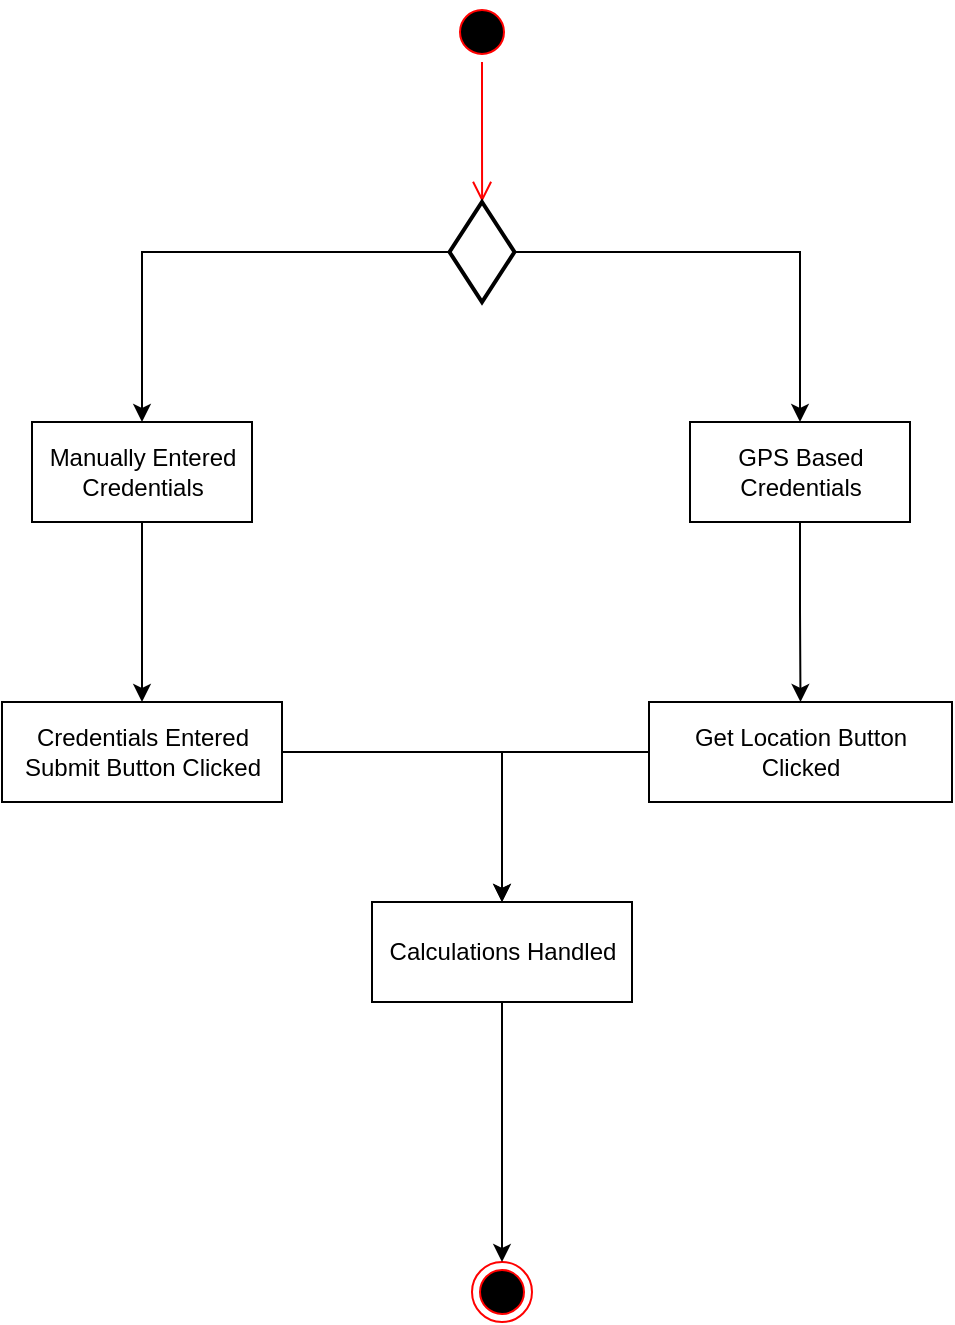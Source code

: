 <mxfile version="14.6.12" type="device" pages="5"><diagram id="djkGK-pWgIqijfR1ED6T" name="Activity_diagram"><mxGraphModel dx="871" dy="880" grid="1" gridSize="10" guides="1" tooltips="1" connect="1" arrows="1" fold="1" page="1" pageScale="1" pageWidth="827" pageHeight="1169" math="0" shadow="0"><root><mxCell id="0"/><mxCell id="1" parent="0"/><mxCell id="gxNdZGX0LpqT6-fc4W-2-1" value="" style="ellipse;html=1;shape=endState;fillColor=#000000;strokeColor=#ff0000;" vertex="1" parent="1"><mxGeometry x="250" y="720" width="30" height="30" as="geometry"/></mxCell><mxCell id="gxNdZGX0LpqT6-fc4W-2-2" value="" style="ellipse;html=1;shape=startState;fillColor=#000000;strokeColor=#ff0000;" vertex="1" parent="1"><mxGeometry x="240" y="90" width="30" height="30" as="geometry"/></mxCell><mxCell id="gxNdZGX0LpqT6-fc4W-2-3" value="" style="edgeStyle=orthogonalEdgeStyle;html=1;verticalAlign=bottom;endArrow=open;endSize=8;strokeColor=#ff0000;" edge="1" source="gxNdZGX0LpqT6-fc4W-2-2" parent="1" target="gxNdZGX0LpqT6-fc4W-2-8"><mxGeometry relative="1" as="geometry"><mxPoint x="255" y="180" as="targetPoint"/></mxGeometry></mxCell><mxCell id="gxNdZGX0LpqT6-fc4W-2-11" style="edgeStyle=orthogonalEdgeStyle;rounded=0;orthogonalLoop=1;jettySize=auto;html=1;" edge="1" parent="1" source="gxNdZGX0LpqT6-fc4W-2-8" target="gxNdZGX0LpqT6-fc4W-2-9"><mxGeometry relative="1" as="geometry"/></mxCell><mxCell id="gxNdZGX0LpqT6-fc4W-2-13" style="edgeStyle=orthogonalEdgeStyle;rounded=0;orthogonalLoop=1;jettySize=auto;html=1;entryX=0.5;entryY=0;entryDx=0;entryDy=0;" edge="1" parent="1" source="gxNdZGX0LpqT6-fc4W-2-8" target="gxNdZGX0LpqT6-fc4W-2-12"><mxGeometry relative="1" as="geometry"/></mxCell><mxCell id="gxNdZGX0LpqT6-fc4W-2-8" value="" style="strokeWidth=2;html=1;shape=mxgraph.flowchart.decision;whiteSpace=wrap;" vertex="1" parent="1"><mxGeometry x="238.75" y="190" width="32.5" height="50" as="geometry"/></mxCell><mxCell id="gxNdZGX0LpqT6-fc4W-2-18" style="edgeStyle=orthogonalEdgeStyle;rounded=0;orthogonalLoop=1;jettySize=auto;html=1;" edge="1" parent="1" source="gxNdZGX0LpqT6-fc4W-2-9" target="gxNdZGX0LpqT6-fc4W-2-17"><mxGeometry relative="1" as="geometry"/></mxCell><mxCell id="gxNdZGX0LpqT6-fc4W-2-9" value="GPS Based &lt;br&gt;Credentials" style="html=1;" vertex="1" parent="1"><mxGeometry x="359" y="300" width="110" height="50" as="geometry"/></mxCell><mxCell id="gxNdZGX0LpqT6-fc4W-2-16" style="edgeStyle=orthogonalEdgeStyle;rounded=0;orthogonalLoop=1;jettySize=auto;html=1;" edge="1" parent="1" source="gxNdZGX0LpqT6-fc4W-2-12" target="gxNdZGX0LpqT6-fc4W-2-15"><mxGeometry relative="1" as="geometry"/></mxCell><mxCell id="gxNdZGX0LpqT6-fc4W-2-12" value="Manually Entered &lt;br&gt;Credentials" style="html=1;" vertex="1" parent="1"><mxGeometry x="30" y="300" width="110" height="50" as="geometry"/></mxCell><mxCell id="gxNdZGX0LpqT6-fc4W-2-21" style="edgeStyle=orthogonalEdgeStyle;rounded=0;orthogonalLoop=1;jettySize=auto;html=1;entryX=0.5;entryY=0;entryDx=0;entryDy=0;" edge="1" parent="1" source="gxNdZGX0LpqT6-fc4W-2-15" target="gxNdZGX0LpqT6-fc4W-2-19"><mxGeometry relative="1" as="geometry"/></mxCell><mxCell id="gxNdZGX0LpqT6-fc4W-2-15" value="Credentials Entered&lt;br&gt;Submit Button Clicked" style="html=1;" vertex="1" parent="1"><mxGeometry x="15" y="440" width="140" height="50" as="geometry"/></mxCell><mxCell id="gxNdZGX0LpqT6-fc4W-2-20" style="edgeStyle=orthogonalEdgeStyle;rounded=0;orthogonalLoop=1;jettySize=auto;html=1;" edge="1" parent="1" source="gxNdZGX0LpqT6-fc4W-2-17" target="gxNdZGX0LpqT6-fc4W-2-19"><mxGeometry relative="1" as="geometry"/></mxCell><mxCell id="gxNdZGX0LpqT6-fc4W-2-17" value="Get Location Button &lt;br&gt;Clicked" style="html=1;" vertex="1" parent="1"><mxGeometry x="338.5" y="440" width="151.5" height="50" as="geometry"/></mxCell><mxCell id="gxNdZGX0LpqT6-fc4W-2-22" style="edgeStyle=orthogonalEdgeStyle;rounded=0;orthogonalLoop=1;jettySize=auto;html=1;" edge="1" parent="1" source="gxNdZGX0LpqT6-fc4W-2-19" target="gxNdZGX0LpqT6-fc4W-2-1"><mxGeometry relative="1" as="geometry"><Array as="points"><mxPoint x="265" y="680"/><mxPoint x="265" y="680"/></Array></mxGeometry></mxCell><mxCell id="gxNdZGX0LpqT6-fc4W-2-19" value="Calculations Handled" style="html=1;" vertex="1" parent="1"><mxGeometry x="200" y="540" width="130" height="50" as="geometry"/></mxCell></root></mxGraphModel></diagram><diagram id="Wkw4j2s3JImAj85uzxln" name="State Diagram"><mxGraphModel dx="721" dy="880" grid="1" gridSize="10" guides="1" tooltips="1" connect="1" arrows="1" fold="1" page="1" pageScale="1" pageWidth="827" pageHeight="1169" math="0" shadow="0"><root><mxCell id="2Fs5OPIlYcRDl5XK-lvq-0"/><mxCell id="2Fs5OPIlYcRDl5XK-lvq-1" parent="2Fs5OPIlYcRDl5XK-lvq-0"/><mxCell id="UVUYpsp3v-cg7GD_kfnt-0" value="" style="ellipse;html=1;shape=endState;fillColor=#000000;strokeColor=#ff0000;" vertex="1" parent="2Fs5OPIlYcRDl5XK-lvq-1"><mxGeometry x="500" y="680" width="30" height="30" as="geometry"/></mxCell><mxCell id="UVUYpsp3v-cg7GD_kfnt-1" value="" style="ellipse;html=1;shape=startState;fillColor=#000000;strokeColor=#ff0000;" vertex="1" parent="2Fs5OPIlYcRDl5XK-lvq-1"><mxGeometry x="500" y="50" width="30" height="30" as="geometry"/></mxCell><mxCell id="UVUYpsp3v-cg7GD_kfnt-2" value="" style="edgeStyle=orthogonalEdgeStyle;html=1;verticalAlign=bottom;endArrow=open;endSize=8;strokeColor=#ff0000;" edge="1" source="UVUYpsp3v-cg7GD_kfnt-1" parent="2Fs5OPIlYcRDl5XK-lvq-1" target="UVUYpsp3v-cg7GD_kfnt-5"><mxGeometry relative="1" as="geometry"><mxPoint x="515" y="140" as="targetPoint"/></mxGeometry></mxCell><mxCell id="UVUYpsp3v-cg7GD_kfnt-8" value="" style="edgeStyle=orthogonalEdgeStyle;rounded=0;orthogonalLoop=1;jettySize=auto;html=1;" edge="1" parent="2Fs5OPIlYcRDl5XK-lvq-1" source="UVUYpsp3v-cg7GD_kfnt-5" target="UVUYpsp3v-cg7GD_kfnt-7"><mxGeometry relative="1" as="geometry"/></mxCell><mxCell id="UVUYpsp3v-cg7GD_kfnt-5" value="Credential Input &lt;br&gt;Method&amp;nbsp; Chosen" style="html=1;" vertex="1" parent="2Fs5OPIlYcRDl5XK-lvq-1"><mxGeometry x="435" y="150" width="160" height="80" as="geometry"/></mxCell><mxCell id="UVUYpsp3v-cg7GD_kfnt-6" value="Program Started" style="text;align=center;fontStyle=1;verticalAlign=middle;spacingLeft=3;spacingRight=3;strokeColor=none;rotatable=0;points=[[0,0.5],[1,0.5]];portConstraint=eastwest;" vertex="1" parent="2Fs5OPIlYcRDl5XK-lvq-1"><mxGeometry x="530" y="100" width="80" height="26" as="geometry"/></mxCell><mxCell id="UVUYpsp3v-cg7GD_kfnt-10" value="" style="edgeStyle=orthogonalEdgeStyle;rounded=0;orthogonalLoop=1;jettySize=auto;html=1;" edge="1" parent="2Fs5OPIlYcRDl5XK-lvq-1" source="UVUYpsp3v-cg7GD_kfnt-7" target="UVUYpsp3v-cg7GD_kfnt-9"><mxGeometry relative="1" as="geometry"/></mxCell><mxCell id="UVUYpsp3v-cg7GD_kfnt-7" value="Waiting for User Attraction" style="whiteSpace=wrap;html=1;" vertex="1" parent="2Fs5OPIlYcRDl5XK-lvq-1"><mxGeometry x="455" y="300" width="120" height="60" as="geometry"/></mxCell><mxCell id="UVUYpsp3v-cg7GD_kfnt-13" style="edgeStyle=orthogonalEdgeStyle;rounded=0;orthogonalLoop=1;jettySize=auto;html=1;entryX=0.5;entryY=0;entryDx=0;entryDy=0;" edge="1" parent="2Fs5OPIlYcRDl5XK-lvq-1" source="UVUYpsp3v-cg7GD_kfnt-9" target="UVUYpsp3v-cg7GD_kfnt-0"><mxGeometry relative="1" as="geometry"/></mxCell><mxCell id="UVUYpsp3v-cg7GD_kfnt-9" value="Moon Calculation Started" style="whiteSpace=wrap;html=1;" vertex="1" parent="2Fs5OPIlYcRDl5XK-lvq-1"><mxGeometry x="455" y="480" width="120" height="60" as="geometry"/></mxCell><mxCell id="UVUYpsp3v-cg7GD_kfnt-12" value="Credentials taken" style="text;align=center;fontStyle=1;verticalAlign=middle;spacingLeft=3;spacingRight=3;strokeColor=none;rotatable=0;points=[[0,0.5],[1,0.5]];portConstraint=eastwest;" vertex="1" parent="2Fs5OPIlYcRDl5XK-lvq-1"><mxGeometry x="530" y="400" width="80" height="26" as="geometry"/></mxCell><mxCell id="UVUYpsp3v-cg7GD_kfnt-14" value="Calculations handled" style="text;align=center;fontStyle=1;verticalAlign=middle;spacingLeft=3;spacingRight=3;strokeColor=none;rotatable=0;points=[[0,0.5],[1,0.5]];portConstraint=eastwest;" vertex="1" parent="2Fs5OPIlYcRDl5XK-lvq-1"><mxGeometry x="530" y="600" width="80" height="26" as="geometry"/></mxCell></root></mxGraphModel></diagram><diagram id="k4EUIK9y_jJLLUk1IysK" name="Use-case"><mxGraphModel dx="1131" dy="880" grid="1" gridSize="10" guides="1" tooltips="1" connect="1" arrows="1" fold="1" page="1" pageScale="1" pageWidth="827" pageHeight="1169" math="0" shadow="0"><root><mxCell id="GqmOluPXlXnd-igCv_HV-0"/><mxCell id="GqmOluPXlXnd-igCv_HV-1" parent="GqmOluPXlXnd-igCv_HV-0"/><mxCell id="6xOT9ZrDIRo0S-PscAPD-0" value="" style="rounded=0;whiteSpace=wrap;html=1;" vertex="1" parent="GqmOluPXlXnd-igCv_HV-1"><mxGeometry x="190" y="40" width="660" height="500" as="geometry"/></mxCell><mxCell id="6xOT9ZrDIRo0S-PscAPD-15" style="edgeStyle=orthogonalEdgeStyle;rounded=0;orthogonalLoop=1;jettySize=auto;html=1;" edge="1" parent="GqmOluPXlXnd-igCv_HV-1" source="6xOT9ZrDIRo0S-PscAPD-3" target="6xOT9ZrDIRo0S-PscAPD-8"><mxGeometry relative="1" as="geometry"/></mxCell><mxCell id="6xOT9ZrDIRo0S-PscAPD-16" style="edgeStyle=orthogonalEdgeStyle;rounded=0;orthogonalLoop=1;jettySize=auto;html=1;entryX=0;entryY=0.5;entryDx=0;entryDy=0;" edge="1" parent="GqmOluPXlXnd-igCv_HV-1" source="6xOT9ZrDIRo0S-PscAPD-3" target="6xOT9ZrDIRo0S-PscAPD-9"><mxGeometry relative="1" as="geometry"><Array as="points"><mxPoint x="120" y="290"/><mxPoint x="200" y="290"/></Array></mxGeometry></mxCell><mxCell id="6xOT9ZrDIRo0S-PscAPD-3" value="User&lt;br&gt;" style="shape=umlActor;verticalLabelPosition=bottom;verticalAlign=top;html=1;outlineConnect=0;" vertex="1" parent="GqmOluPXlXnd-igCv_HV-1"><mxGeometry x="70" y="160" width="50" height="90" as="geometry"/></mxCell><mxCell id="6xOT9ZrDIRo0S-PscAPD-8" value="GPS input type&lt;span style=&quot;color: rgba(0 , 0 , 0 , 0) ; font-family: monospace ; font-size: 0px&quot;&gt;%3CmxGraphModel%3E%3Croot%3E%3CmxCell%20id%3D%220%22%2F%3E%3CmxCell%20id%3D%221%22%20parent%3D%220%22%2F%3E%3CmxCell%20id%3D%222%22%20value%3D%22Actor%22%20style%3D%22shape%3DumlActor%3BverticalLabelPosition%3Dbottom%3BverticalAlign%3Dtop%3Bhtml%3D1%3BoutlineConnect%3D0%3B%22%20vertex%3D%221%22%20parent%3D%221%22%3E%3CmxGeometry%20x%3D%2260%22%20y%3D%22130%22%20width%3D%2250%22%20height%3D%2290%22%20as%3D%22geometry%22%2F%3E%3C%2FmxCell%3E%3C%2Froot%3E%3C%2FmxGraphModel%3E&lt;/span&gt;" style="ellipse;whiteSpace=wrap;html=1;" vertex="1" parent="GqmOluPXlXnd-igCv_HV-1"><mxGeometry x="210" y="165" width="120" height="80" as="geometry"/></mxCell><mxCell id="6xOT9ZrDIRo0S-PscAPD-9" value="Manual Input Type" style="ellipse;whiteSpace=wrap;html=1;" vertex="1" parent="GqmOluPXlXnd-igCv_HV-1"><mxGeometry x="210" y="285" width="120" height="80" as="geometry"/></mxCell><mxCell id="6xOT9ZrDIRo0S-PscAPD-10" value="Moon Calculations" style="ellipse;whiteSpace=wrap;html=1;" vertex="1" parent="GqmOluPXlXnd-igCv_HV-1"><mxGeometry x="600" y="420" width="120" height="80" as="geometry"/></mxCell><mxCell id="6xOT9ZrDIRo0S-PscAPD-11" value="Location based calculations" style="ellipse;whiteSpace=wrap;html=1;" vertex="1" parent="GqmOluPXlXnd-igCv_HV-1"><mxGeometry x="590" y="80" width="120" height="80" as="geometry"/></mxCell><mxCell id="6xOT9ZrDIRo0S-PscAPD-17" value="" style="endArrow=open;endSize=12;dashed=1;html=1;" edge="1" parent="GqmOluPXlXnd-igCv_HV-1" source="6xOT9ZrDIRo0S-PscAPD-10" target="6xOT9ZrDIRo0S-PscAPD-9"><mxGeometry width="160" relative="1" as="geometry"><mxPoint x="320" y="530" as="sourcePoint"/><mxPoint x="480" y="530" as="targetPoint"/></mxGeometry></mxCell><mxCell id="6xOT9ZrDIRo0S-PscAPD-19" value="&amp;lt;&amp;lt;extend&amp;gt;&amp;gt;" style="text;html=1;strokeColor=none;fillColor=none;align=center;verticalAlign=middle;whiteSpace=wrap;rounded=0;rotation=0;" vertex="1" parent="GqmOluPXlXnd-igCv_HV-1"><mxGeometry x="420" y="400" width="40" height="20" as="geometry"/></mxCell><mxCell id="6xOT9ZrDIRo0S-PscAPD-20" value="" style="endArrow=open;endSize=12;dashed=1;html=1;startArrow=none;" edge="1" parent="GqmOluPXlXnd-igCv_HV-1" source="6xOT9ZrDIRo0S-PscAPD-21"><mxGeometry width="160" relative="1" as="geometry"><mxPoint x="452.732" y="220.809" as="sourcePoint"/><mxPoint x="330.005" y="202.766" as="targetPoint"/></mxGeometry></mxCell><mxCell id="6xOT9ZrDIRo0S-PscAPD-21" value="&amp;lt;&amp;lt;extend&amp;gt;&amp;gt;" style="text;html=1;strokeColor=none;fillColor=none;align=center;verticalAlign=middle;whiteSpace=wrap;rounded=0;rotation=0;" vertex="1" parent="GqmOluPXlXnd-igCv_HV-1"><mxGeometry x="445.93" y="150" width="40" height="20" as="geometry"/></mxCell><mxCell id="qRq-SPmYAJ2GegiLCwBP-1" value="" style="endArrow=none;endSize=12;dashed=1;html=1;" edge="1" parent="GqmOluPXlXnd-igCv_HV-1" source="6xOT9ZrDIRo0S-PscAPD-11" target="6xOT9ZrDIRo0S-PscAPD-21"><mxGeometry width="160" relative="1" as="geometry"><mxPoint x="480.668" y="132.768" as="sourcePoint"/><mxPoint x="330.005" y="202.766" as="targetPoint"/></mxGeometry></mxCell><mxCell id="qRq-SPmYAJ2GegiLCwBP-5" value="North Pole Based Calculations" style="ellipse;whiteSpace=wrap;html=1;" vertex="1" parent="GqmOluPXlXnd-igCv_HV-1"><mxGeometry x="640" y="220" width="120" height="80" as="geometry"/></mxCell><mxCell id="qRq-SPmYAJ2GegiLCwBP-9" value="" style="endArrow=open;endSize=12;dashed=1;html=1;" edge="1" parent="GqmOluPXlXnd-igCv_HV-1" source="qRq-SPmYAJ2GegiLCwBP-5" target="6xOT9ZrDIRo0S-PscAPD-8"><mxGeometry width="160" relative="1" as="geometry"><mxPoint x="619.999" y="211.249" as="sourcePoint"/><mxPoint x="509.942" y="213.77" as="targetPoint"/></mxGeometry></mxCell><mxCell id="qRq-SPmYAJ2GegiLCwBP-10" value="&amp;lt;&amp;lt;extend&amp;gt;&amp;gt;" style="text;html=1;strokeColor=none;fillColor=none;align=center;verticalAlign=middle;whiteSpace=wrap;rounded=0;rotation=0;" vertex="1" parent="GqmOluPXlXnd-igCv_HV-1"><mxGeometry x="510" y="220" width="40" height="20" as="geometry"/></mxCell><mxCell id="qRq-SPmYAJ2GegiLCwBP-11" value="" style="endArrow=open;endSize=12;dashed=1;html=1;" edge="1" parent="GqmOluPXlXnd-igCv_HV-1" source="qRq-SPmYAJ2GegiLCwBP-5" target="6xOT9ZrDIRo0S-PscAPD-9"><mxGeometry width="160" relative="1" as="geometry"><mxPoint x="629.999" y="221.249" as="sourcePoint"/><mxPoint x="339.981" y="216.01" as="targetPoint"/></mxGeometry></mxCell><mxCell id="qRq-SPmYAJ2GegiLCwBP-12" value="&amp;lt;&amp;lt;extend&amp;gt;&amp;gt;" style="text;html=1;strokeColor=none;fillColor=none;align=center;verticalAlign=middle;whiteSpace=wrap;rounded=0;rotation=0;" vertex="1" parent="GqmOluPXlXnd-igCv_HV-1"><mxGeometry x="485.93" y="290" width="40" height="20" as="geometry"/></mxCell><mxCell id="qRq-SPmYAJ2GegiLCwBP-16" style="edgeStyle=orthogonalEdgeStyle;rounded=0;orthogonalLoop=1;jettySize=auto;html=1;exitX=0.5;exitY=1;exitDx=0;exitDy=0;" edge="1" parent="GqmOluPXlXnd-igCv_HV-1" source="qRq-SPmYAJ2GegiLCwBP-10" target="qRq-SPmYAJ2GegiLCwBP-10"><mxGeometry relative="1" as="geometry"/></mxCell><mxCell id="qRq-SPmYAJ2GegiLCwBP-19" value="" style="endArrow=open;endSize=12;dashed=1;html=1;" edge="1" parent="GqmOluPXlXnd-igCv_HV-1" source="6xOT9ZrDIRo0S-PscAPD-10" target="6xOT9ZrDIRo0S-PscAPD-8"><mxGeometry width="160" relative="1" as="geometry"><mxPoint x="715.929" y="96.249" as="sourcePoint"/><mxPoint x="414" y="114" as="targetPoint"/></mxGeometry></mxCell><mxCell id="qRq-SPmYAJ2GegiLCwBP-20" value="&amp;lt;&amp;lt;extend&amp;gt;&amp;gt;" style="text;html=1;strokeColor=none;fillColor=none;align=center;verticalAlign=middle;whiteSpace=wrap;rounded=0;rotation=0;" vertex="1" parent="GqmOluPXlXnd-igCv_HV-1"><mxGeometry x="525.93" y="350" width="40" height="20" as="geometry"/></mxCell></root></mxGraphModel></diagram><diagram id="R1uWvaexXabPz-MTH4o6" name="Sequence,"><mxGraphModel dx="1131" dy="880" grid="1" gridSize="10" guides="1" tooltips="1" connect="1" arrows="1" fold="1" page="1" pageScale="1" pageWidth="827" pageHeight="1169" math="0" shadow="0"><root><mxCell id="A0oNoB22JRzbhDEOlAze-0"/><mxCell id="A0oNoB22JRzbhDEOlAze-1" parent="A0oNoB22JRzbhDEOlAze-0"/><mxCell id="LpUrGUz64J7Q2D-3u8bS-0" value=":Object" style="shape=umlLifeline;perimeter=lifelinePerimeter;whiteSpace=wrap;html=1;container=1;collapsible=0;recursiveResize=0;outlineConnect=0;" vertex="1" parent="A0oNoB22JRzbhDEOlAze-1"><mxGeometry x="90" y="20" width="100" height="800" as="geometry"/></mxCell><mxCell id="LpUrGUz64J7Q2D-3u8bS-1" value=":Object" style="shape=umlLifeline;perimeter=lifelinePerimeter;whiteSpace=wrap;html=1;container=1;collapsible=0;recursiveResize=0;outlineConnect=0;" vertex="1" parent="A0oNoB22JRzbhDEOlAze-1"><mxGeometry x="230" y="20" width="100" height="800" as="geometry"/></mxCell><mxCell id="LpUrGUz64J7Q2D-3u8bS-2" value=":Object" style="shape=umlLifeline;perimeter=lifelinePerimeter;whiteSpace=wrap;html=1;container=1;collapsible=0;recursiveResize=0;outlineConnect=0;" vertex="1" parent="A0oNoB22JRzbhDEOlAze-1"><mxGeometry x="364" y="20" width="100" height="800" as="geometry"/></mxCell><mxCell id="LpUrGUz64J7Q2D-3u8bS-3" value=":Object" style="shape=umlLifeline;perimeter=lifelinePerimeter;whiteSpace=wrap;html=1;container=1;collapsible=0;recursiveResize=0;outlineConnect=0;" vertex="1" parent="A0oNoB22JRzbhDEOlAze-1"><mxGeometry x="490" y="20" width="100" height="800" as="geometry"/></mxCell><mxCell id="LpUrGUz64J7Q2D-3u8bS-4" value=":Object" style="shape=umlLifeline;perimeter=lifelinePerimeter;whiteSpace=wrap;html=1;container=1;collapsible=0;recursiveResize=0;outlineConnect=0;" vertex="1" parent="A0oNoB22JRzbhDEOlAze-1"><mxGeometry x="610" y="20" width="100" height="800" as="geometry"/></mxCell></root></mxGraphModel></diagram><diagram id="OpsVWRn1OrONVrDOoG-K" name="Class_diagram"><mxGraphModel dx="1602" dy="1247" grid="1" gridSize="10" guides="1" tooltips="1" connect="1" arrows="1" fold="1" page="1" pageScale="1" pageWidth="827" pageHeight="1169" math="0" shadow="0"><root><mxCell id="Qsz_KkMLLkCNXIim2Uc3-0"/><mxCell id="Qsz_KkMLLkCNXIim2Uc3-1" parent="Qsz_KkMLLkCNXIim2Uc3-0"/></root></mxGraphModel></diagram></mxfile>